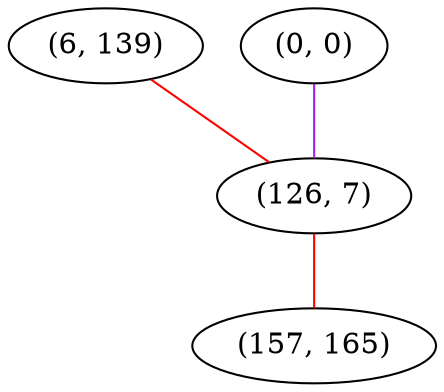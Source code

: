 graph "" {
"(6, 139)";
"(0, 0)";
"(126, 7)";
"(157, 165)";
"(6, 139)" -- "(126, 7)"  [color=red, key=0, weight=1];
"(0, 0)" -- "(126, 7)"  [color=purple, key=0, weight=4];
"(126, 7)" -- "(157, 165)"  [color=red, key=0, weight=1];
}
